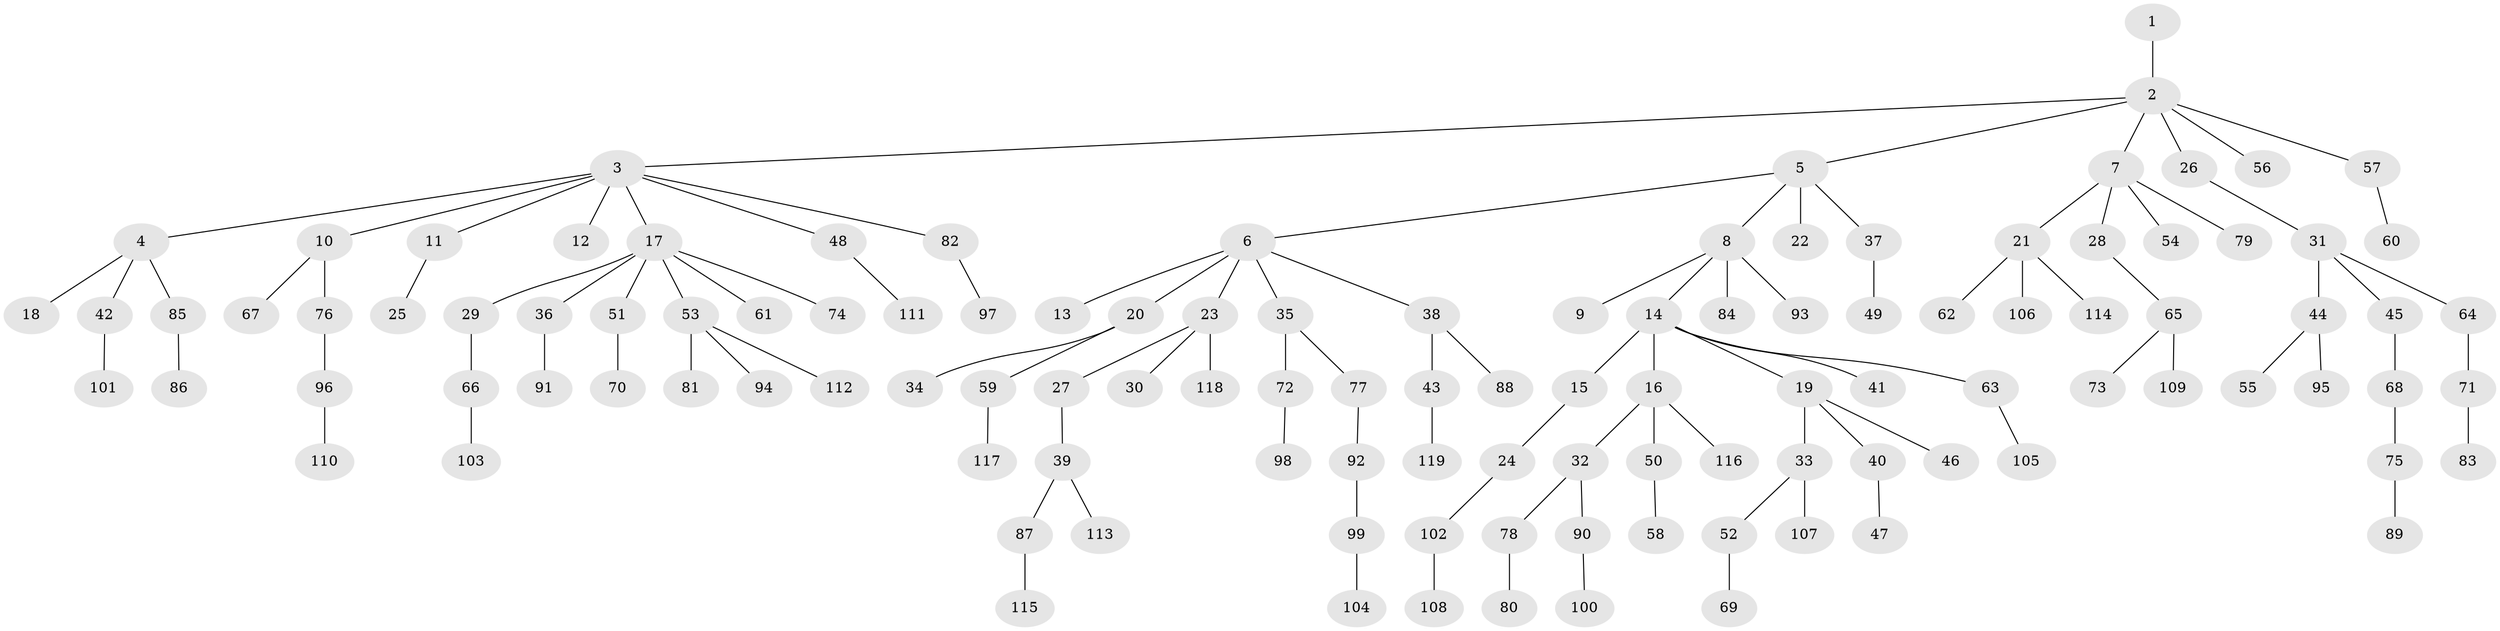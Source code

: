 // coarse degree distribution, {1: 0.6493506493506493, 7: 0.03896103896103896, 4: 0.03896103896103896, 5: 0.03896103896103896, 2: 0.11688311688311688, 6: 0.012987012987012988, 9: 0.012987012987012988, 3: 0.09090909090909091}
// Generated by graph-tools (version 1.1) at 2025/52/02/27/25 19:52:13]
// undirected, 119 vertices, 118 edges
graph export_dot {
graph [start="1"]
  node [color=gray90,style=filled];
  1;
  2;
  3;
  4;
  5;
  6;
  7;
  8;
  9;
  10;
  11;
  12;
  13;
  14;
  15;
  16;
  17;
  18;
  19;
  20;
  21;
  22;
  23;
  24;
  25;
  26;
  27;
  28;
  29;
  30;
  31;
  32;
  33;
  34;
  35;
  36;
  37;
  38;
  39;
  40;
  41;
  42;
  43;
  44;
  45;
  46;
  47;
  48;
  49;
  50;
  51;
  52;
  53;
  54;
  55;
  56;
  57;
  58;
  59;
  60;
  61;
  62;
  63;
  64;
  65;
  66;
  67;
  68;
  69;
  70;
  71;
  72;
  73;
  74;
  75;
  76;
  77;
  78;
  79;
  80;
  81;
  82;
  83;
  84;
  85;
  86;
  87;
  88;
  89;
  90;
  91;
  92;
  93;
  94;
  95;
  96;
  97;
  98;
  99;
  100;
  101;
  102;
  103;
  104;
  105;
  106;
  107;
  108;
  109;
  110;
  111;
  112;
  113;
  114;
  115;
  116;
  117;
  118;
  119;
  1 -- 2;
  2 -- 3;
  2 -- 5;
  2 -- 7;
  2 -- 26;
  2 -- 56;
  2 -- 57;
  3 -- 4;
  3 -- 10;
  3 -- 11;
  3 -- 12;
  3 -- 17;
  3 -- 48;
  3 -- 82;
  4 -- 18;
  4 -- 42;
  4 -- 85;
  5 -- 6;
  5 -- 8;
  5 -- 22;
  5 -- 37;
  6 -- 13;
  6 -- 20;
  6 -- 23;
  6 -- 35;
  6 -- 38;
  7 -- 21;
  7 -- 28;
  7 -- 54;
  7 -- 79;
  8 -- 9;
  8 -- 14;
  8 -- 84;
  8 -- 93;
  10 -- 67;
  10 -- 76;
  11 -- 25;
  14 -- 15;
  14 -- 16;
  14 -- 19;
  14 -- 41;
  14 -- 63;
  15 -- 24;
  16 -- 32;
  16 -- 50;
  16 -- 116;
  17 -- 29;
  17 -- 36;
  17 -- 51;
  17 -- 53;
  17 -- 61;
  17 -- 74;
  19 -- 33;
  19 -- 40;
  19 -- 46;
  20 -- 34;
  20 -- 59;
  21 -- 62;
  21 -- 106;
  21 -- 114;
  23 -- 27;
  23 -- 30;
  23 -- 118;
  24 -- 102;
  26 -- 31;
  27 -- 39;
  28 -- 65;
  29 -- 66;
  31 -- 44;
  31 -- 45;
  31 -- 64;
  32 -- 78;
  32 -- 90;
  33 -- 52;
  33 -- 107;
  35 -- 72;
  35 -- 77;
  36 -- 91;
  37 -- 49;
  38 -- 43;
  38 -- 88;
  39 -- 87;
  39 -- 113;
  40 -- 47;
  42 -- 101;
  43 -- 119;
  44 -- 55;
  44 -- 95;
  45 -- 68;
  48 -- 111;
  50 -- 58;
  51 -- 70;
  52 -- 69;
  53 -- 81;
  53 -- 94;
  53 -- 112;
  57 -- 60;
  59 -- 117;
  63 -- 105;
  64 -- 71;
  65 -- 73;
  65 -- 109;
  66 -- 103;
  68 -- 75;
  71 -- 83;
  72 -- 98;
  75 -- 89;
  76 -- 96;
  77 -- 92;
  78 -- 80;
  82 -- 97;
  85 -- 86;
  87 -- 115;
  90 -- 100;
  92 -- 99;
  96 -- 110;
  99 -- 104;
  102 -- 108;
}
